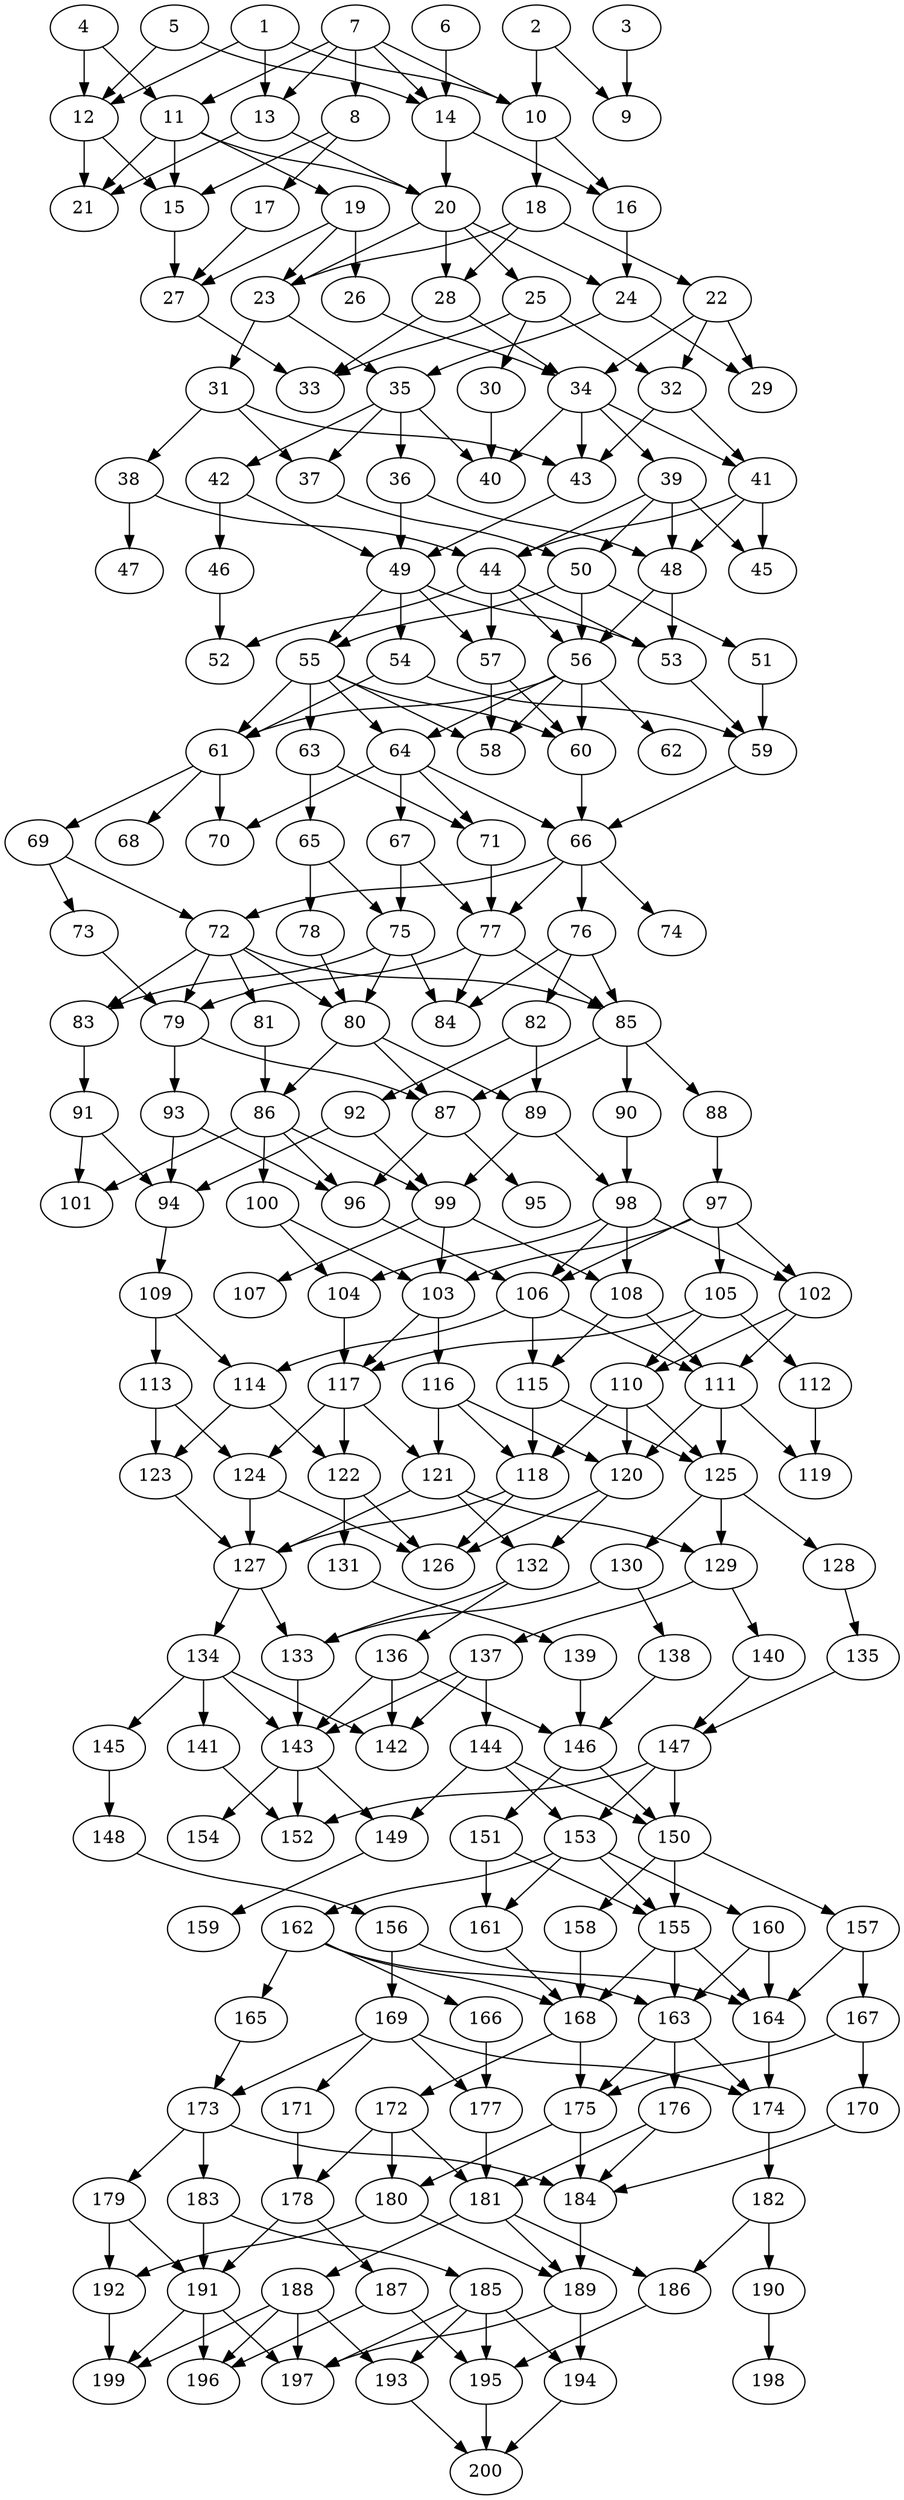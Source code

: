 // DAG automatically generated by daggen at Wed Apr 12 12:23:31 2017
// ./daggen --dot -n 200 --jump=1 --fat=0.4 --regularity=0.4 --density=0.4 
digraph G {
  1 [size="8589934592", alpha="0.01"]
  1 -> 10 [size ="33554432"]
  1 -> 12 [size ="33554432"]
  1 -> 13 [size ="33554432"]
  2 [size="399313601519", alpha="0.11"]
  2 -> 9 [size ="301989888"]
  2 -> 10 [size ="301989888"]
  3 [size="573611845353", alpha="0.19"]
  3 -> 9 [size ="411041792"]
  4 [size="66062776692", alpha="0.20"]
  4 -> 11 [size ="134217728"]
  4 -> 12 [size ="134217728"]
  5 [size="28991029248", alpha="0.18"]
  5 -> 12 [size ="75497472"]
  5 -> 14 [size ="75497472"]
  6 [size="8589934592", alpha="0.05"]
  6 -> 14 [size ="33554432"]
  7 [size="1073741824000", alpha="0.03"]
  7 -> 8 [size ="838860800"]
  7 -> 10 [size ="838860800"]
  7 -> 11 [size ="838860800"]
  7 -> 13 [size ="838860800"]
  7 -> 14 [size ="838860800"]
  8 [size="7557685156", alpha="0.13"]
  8 -> 15 [size ="411041792"]
  8 -> 17 [size ="411041792"]
  9 [size="2685576818", alpha="0.14"]
  10 [size="8589934592", alpha="0.13"]
  10 -> 16 [size ="33554432"]
  10 -> 18 [size ="33554432"]
  11 [size="380441030", alpha="0.05"]
  11 -> 15 [size ="33554432"]
  11 -> 19 [size ="33554432"]
  11 -> 20 [size ="33554432"]
  11 -> 21 [size ="33554432"]
  12 [size="159671044956", alpha="0.09"]
  12 -> 15 [size ="134217728"]
  12 -> 21 [size ="134217728"]
  13 [size="752399062792", alpha="0.14"]
  13 -> 20 [size ="536870912"]
  13 -> 21 [size ="536870912"]
  14 [size="755295543", alpha="0.19"]
  14 -> 16 [size ="33554432"]
  14 -> 20 [size ="33554432"]
  15 [size="3278483509", alpha="0.19"]
  15 -> 27 [size ="209715200"]
  16 [size="6547280594", alpha="0.11"]
  16 -> 24 [size ="134217728"]
  17 [size="1073741824000", alpha="0.19"]
  17 -> 27 [size ="838860800"]
  18 [size="277032415735", alpha="0.10"]
  18 -> 22 [size ="301989888"]
  18 -> 23 [size ="301989888"]
  18 -> 28 [size ="301989888"]
  19 [size="368293445632", alpha="0.17"]
  19 -> 23 [size ="411041792"]
  19 -> 26 [size ="411041792"]
  19 -> 27 [size ="411041792"]
  20 [size="1073741824000", alpha="0.13"]
  20 -> 23 [size ="838860800"]
  20 -> 24 [size ="838860800"]
  20 -> 25 [size ="838860800"]
  20 -> 28 [size ="838860800"]
  21 [size="28721458237", alpha="0.17"]
  22 [size="782757789696", alpha="0.04"]
  22 -> 29 [size ="679477248"]
  22 -> 32 [size ="679477248"]
  22 -> 34 [size ="679477248"]
  23 [size="231928233984", alpha="0.16"]
  23 -> 31 [size ="301989888"]
  23 -> 35 [size ="301989888"]
  24 [size="521362753420", alpha="0.12"]
  24 -> 29 [size ="411041792"]
  24 -> 35 [size ="411041792"]
  25 [size="1365780644", alpha="0.10"]
  25 -> 30 [size ="33554432"]
  25 -> 32 [size ="33554432"]
  25 -> 33 [size ="33554432"]
  26 [size="588601885", alpha="0.13"]
  26 -> 34 [size ="33554432"]
  27 [size="134217728000", alpha="0.07"]
  27 -> 33 [size ="209715200"]
  28 [size="28380485438", alpha="0.11"]
  28 -> 33 [size ="536870912"]
  28 -> 34 [size ="536870912"]
  29 [size="134217728000", alpha="0.06"]
  30 [size="549755813888", alpha="0.03"]
  30 -> 40 [size ="536870912"]
  31 [size="28991029248", alpha="0.17"]
  31 -> 37 [size ="75497472"]
  31 -> 38 [size ="75497472"]
  31 -> 43 [size ="75497472"]
  32 [size="4545129719", alpha="0.08"]
  32 -> 41 [size ="209715200"]
  32 -> 43 [size ="209715200"]
  33 [size="782757789696", alpha="0.18"]
  34 [size="98685295423", alpha="0.11"]
  34 -> 39 [size ="75497472"]
  34 -> 40 [size ="75497472"]
  34 -> 41 [size ="75497472"]
  34 -> 43 [size ="75497472"]
  35 [size="5354443370", alpha="0.07"]
  35 -> 36 [size ="411041792"]
  35 -> 37 [size ="411041792"]
  35 -> 40 [size ="411041792"]
  35 -> 42 [size ="411041792"]
  36 [size="49421202869", alpha="0.06"]
  36 -> 48 [size ="838860800"]
  36 -> 49 [size ="838860800"]
  37 [size="86453885388", alpha="0.19"]
  37 -> 50 [size ="134217728"]
  38 [size="368293445632", alpha="0.15"]
  38 -> 44 [size ="411041792"]
  38 -> 47 [size ="411041792"]
  39 [size="4376606924", alpha="0.03"]
  39 -> 44 [size ="536870912"]
  39 -> 45 [size ="536870912"]
  39 -> 48 [size ="536870912"]
  39 -> 50 [size ="536870912"]
  40 [size="68719476736", alpha="0.02"]
  41 [size="8589934592", alpha="0.03"]
  41 -> 44 [size ="33554432"]
  41 -> 45 [size ="33554432"]
  41 -> 48 [size ="33554432"]
  42 [size="5393984856", alpha="0.18"]
  42 -> 46 [size ="134217728"]
  42 -> 49 [size ="134217728"]
  43 [size="16985579116", alpha="0.11"]
  43 -> 49 [size ="411041792"]
  44 [size="231928233984", alpha="0.15"]
  44 -> 52 [size ="301989888"]
  44 -> 53 [size ="301989888"]
  44 -> 56 [size ="301989888"]
  44 -> 57 [size ="301989888"]
  45 [size="251293637793", alpha="0.01"]
  46 [size="403311894735", alpha="0.05"]
  46 -> 52 [size ="301989888"]
  47 [size="782757789696", alpha="0.01"]
  48 [size="231928233984", alpha="0.09"]
  48 -> 53 [size ="301989888"]
  48 -> 56 [size ="301989888"]
  49 [size="77345487993", alpha="0.13"]
  49 -> 53 [size ="209715200"]
  49 -> 54 [size ="209715200"]
  49 -> 55 [size ="209715200"]
  49 -> 57 [size ="209715200"]
  50 [size="342592895112", alpha="0.07"]
  50 -> 51 [size ="536870912"]
  50 -> 55 [size ="536870912"]
  50 -> 56 [size ="536870912"]
  51 [size="44151716794", alpha="0.08"]
  51 -> 59 [size ="838860800"]
  52 [size="43284454747", alpha="0.09"]
  53 [size="185575015356", alpha="0.15"]
  53 -> 59 [size ="134217728"]
  54 [size="14430559196", alpha="0.10"]
  54 -> 59 [size ="536870912"]
  54 -> 61 [size ="536870912"]
  55 [size="549755813888", alpha="0.05"]
  55 -> 58 [size ="536870912"]
  55 -> 60 [size ="536870912"]
  55 -> 61 [size ="536870912"]
  55 -> 63 [size ="536870912"]
  55 -> 64 [size ="536870912"]
  56 [size="9679846101", alpha="0.15"]
  56 -> 58 [size ="209715200"]
  56 -> 60 [size ="209715200"]
  56 -> 61 [size ="209715200"]
  56 -> 62 [size ="209715200"]
  56 -> 64 [size ="209715200"]
  57 [size="782757789696", alpha="0.10"]
  57 -> 58 [size ="679477248"]
  57 -> 60 [size ="679477248"]
  58 [size="25392739751", alpha="0.10"]
  59 [size="549755813888", alpha="0.14"]
  59 -> 66 [size ="536870912"]
  60 [size="4470622805", alpha="0.16"]
  60 -> 66 [size ="411041792"]
  61 [size="36093974094", alpha="0.13"]
  61 -> 68 [size ="838860800"]
  61 -> 69 [size ="838860800"]
  61 -> 70 [size ="838860800"]
  62 [size="1073741824000", alpha="0.15"]
  63 [size="1027168595990", alpha="0.07"]
  63 -> 65 [size ="838860800"]
  63 -> 71 [size ="838860800"]
  64 [size="9527058402", alpha="0.03"]
  64 -> 66 [size ="209715200"]
  64 -> 67 [size ="209715200"]
  64 -> 70 [size ="209715200"]
  64 -> 71 [size ="209715200"]
  65 [size="802809058928", alpha="0.11"]
  65 -> 75 [size ="838860800"]
  65 -> 78 [size ="838860800"]
  66 [size="231928233984", alpha="0.04"]
  66 -> 72 [size ="301989888"]
  66 -> 74 [size ="301989888"]
  66 -> 76 [size ="301989888"]
  66 -> 77 [size ="301989888"]
  67 [size="196609797828", alpha="0.18"]
  67 -> 75 [size ="134217728"]
  67 -> 77 [size ="134217728"]
  68 [size="1073741824000", alpha="0.19"]
  69 [size="549755813888", alpha="0.13"]
  69 -> 72 [size ="536870912"]
  69 -> 73 [size ="536870912"]
  70 [size="782757789696", alpha="0.16"]
  71 [size="5672781222", alpha="0.15"]
  71 -> 77 [size ="209715200"]
  72 [size="752732882", alpha="0.20"]
  72 -> 79 [size ="33554432"]
  72 -> 80 [size ="33554432"]
  72 -> 81 [size ="33554432"]
  72 -> 83 [size ="33554432"]
  72 -> 85 [size ="33554432"]
  73 [size="21161390884", alpha="0.04"]
  73 -> 79 [size ="536870912"]
  74 [size="31350929904", alpha="0.09"]
  75 [size="368293445632", alpha="0.11"]
  75 -> 80 [size ="411041792"]
  75 -> 83 [size ="411041792"]
  75 -> 84 [size ="411041792"]
  76 [size="42496616712", alpha="0.01"]
  76 -> 82 [size ="209715200"]
  76 -> 84 [size ="209715200"]
  76 -> 85 [size ="209715200"]
  77 [size="1526130716", alpha="0.01"]
  77 -> 79 [size ="134217728"]
  77 -> 84 [size ="134217728"]
  77 -> 85 [size ="134217728"]
  78 [size="549755813888", alpha="0.02"]
  78 -> 80 [size ="536870912"]
  79 [size="134217728000", alpha="0.08"]
  79 -> 87 [size ="209715200"]
  79 -> 93 [size ="209715200"]
  80 [size="68719476736", alpha="0.00"]
  80 -> 86 [size ="134217728"]
  80 -> 87 [size ="134217728"]
  80 -> 89 [size ="134217728"]
  81 [size="8183349770", alpha="0.08"]
  81 -> 86 [size ="134217728"]
  82 [size="18539182952", alpha="0.02"]
  82 -> 89 [size ="411041792"]
  82 -> 92 [size ="411041792"]
  83 [size="529391505", alpha="0.08"]
  83 -> 91 [size ="33554432"]
  84 [size="28991029248", alpha="0.08"]
  85 [size="68719476736", alpha="0.20"]
  85 -> 87 [size ="134217728"]
  85 -> 88 [size ="134217728"]
  85 -> 90 [size ="134217728"]
  86 [size="1721663024", alpha="0.13"]
  86 -> 96 [size ="75497472"]
  86 -> 99 [size ="75497472"]
  86 -> 100 [size ="75497472"]
  86 -> 101 [size ="75497472"]
  87 [size="197159974980", alpha="0.11"]
  87 -> 95 [size ="134217728"]
  87 -> 96 [size ="134217728"]
  88 [size="549755813888", alpha="0.20"]
  88 -> 97 [size ="536870912"]
  89 [size="134217728000", alpha="0.19"]
  89 -> 98 [size ="209715200"]
  89 -> 99 [size ="209715200"]
  90 [size="3939753575", alpha="0.09"]
  90 -> 98 [size ="209715200"]
  91 [size="160299534468", alpha="0.09"]
  91 -> 94 [size ="134217728"]
  91 -> 101 [size ="134217728"]
  92 [size="21525885462", alpha="0.03"]
  92 -> 94 [size ="838860800"]
  92 -> 99 [size ="838860800"]
  93 [size="178823291115", alpha="0.14"]
  93 -> 94 [size ="301989888"]
  93 -> 96 [size ="301989888"]
  94 [size="175064134148", alpha="0.16"]
  94 -> 109 [size ="301989888"]
  95 [size="28991029248", alpha="0.18"]
  96 [size="782757789696", alpha="0.03"]
  96 -> 106 [size ="679477248"]
  97 [size="233426246909", alpha="0.02"]
  97 -> 102 [size ="411041792"]
  97 -> 103 [size ="411041792"]
  97 -> 105 [size ="411041792"]
  97 -> 106 [size ="411041792"]
  98 [size="129320973170", alpha="0.16"]
  98 -> 102 [size ="301989888"]
  98 -> 104 [size ="301989888"]
  98 -> 106 [size ="301989888"]
  98 -> 108 [size ="301989888"]
  99 [size="24732193419", alpha="0.17"]
  99 -> 103 [size ="838860800"]
  99 -> 107 [size ="838860800"]
  99 -> 108 [size ="838860800"]
  100 [size="7487091868", alpha="0.03"]
  100 -> 103 [size ="536870912"]
  100 -> 104 [size ="536870912"]
  101 [size="88969525647", alpha="0.19"]
  102 [size="134217728000", alpha="0.13"]
  102 -> 110 [size ="209715200"]
  102 -> 111 [size ="209715200"]
  103 [size="231928233984", alpha="0.07"]
  103 -> 116 [size ="301989888"]
  103 -> 117 [size ="301989888"]
  104 [size="1073741824000", alpha="0.12"]
  104 -> 117 [size ="838860800"]
  105 [size="22450555558", alpha="0.03"]
  105 -> 110 [size ="536870912"]
  105 -> 112 [size ="536870912"]
  105 -> 117 [size ="536870912"]
  106 [size="549755813888", alpha="0.13"]
  106 -> 111 [size ="536870912"]
  106 -> 114 [size ="536870912"]
  106 -> 115 [size ="536870912"]
  107 [size="179536179786", alpha="0.06"]
  108 [size="117696418920", alpha="0.13"]
  108 -> 111 [size ="134217728"]
  108 -> 115 [size ="134217728"]
  109 [size="14560639776", alpha="0.02"]
  109 -> 113 [size ="536870912"]
  109 -> 114 [size ="536870912"]
  110 [size="7647983534", alpha="0.02"]
  110 -> 118 [size ="301989888"]
  110 -> 120 [size ="301989888"]
  110 -> 125 [size ="301989888"]
  111 [size="131756703127", alpha="0.06"]
  111 -> 119 [size ="209715200"]
  111 -> 120 [size ="209715200"]
  111 -> 125 [size ="209715200"]
  112 [size="838650731568", alpha="0.09"]
  112 -> 119 [size ="536870912"]
  113 [size="231928233984", alpha="0.06"]
  113 -> 123 [size ="301989888"]
  113 -> 124 [size ="301989888"]
  114 [size="621503820892", alpha="0.08"]
  114 -> 122 [size ="679477248"]
  114 -> 123 [size ="679477248"]
  115 [size="14248653437", alpha="0.18"]
  115 -> 118 [size ="411041792"]
  115 -> 125 [size ="411041792"]
  116 [size="1073741824000", alpha="0.13"]
  116 -> 118 [size ="838860800"]
  116 -> 120 [size ="838860800"]
  116 -> 121 [size ="838860800"]
  117 [size="4686170645", alpha="0.01"]
  117 -> 121 [size ="301989888"]
  117 -> 122 [size ="301989888"]
  117 -> 124 [size ="301989888"]
  118 [size="134217728000", alpha="0.16"]
  118 -> 126 [size ="209715200"]
  118 -> 127 [size ="209715200"]
  119 [size="782757789696", alpha="0.12"]
  120 [size="84885412710", alpha="0.01"]
  120 -> 126 [size ="301989888"]
  120 -> 132 [size ="301989888"]
  121 [size="429699193183", alpha="0.09"]
  121 -> 127 [size ="411041792"]
  121 -> 129 [size ="411041792"]
  121 -> 132 [size ="411041792"]
  122 [size="18198661063", alpha="0.14"]
  122 -> 126 [size ="33554432"]
  122 -> 131 [size ="33554432"]
  123 [size="549755813888", alpha="0.15"]
  123 -> 127 [size ="536870912"]
  124 [size="242014172504", alpha="0.05"]
  124 -> 126 [size ="536870912"]
  124 -> 127 [size ="536870912"]
  125 [size="2473535163", alpha="0.15"]
  125 -> 128 [size ="134217728"]
  125 -> 129 [size ="134217728"]
  125 -> 130 [size ="134217728"]
  126 [size="471079984024", alpha="0.11"]
  127 [size="35104464054", alpha="0.10"]
  127 -> 133 [size ="33554432"]
  127 -> 134 [size ="33554432"]
  128 [size="549755813888", alpha="0.08"]
  128 -> 135 [size ="536870912"]
  129 [size="549755813888", alpha="0.16"]
  129 -> 137 [size ="536870912"]
  129 -> 140 [size ="536870912"]
  130 [size="3775175817", alpha="0.19"]
  130 -> 133 [size ="75497472"]
  130 -> 138 [size ="75497472"]
  131 [size="68719476736", alpha="0.02"]
  131 -> 139 [size ="134217728"]
  132 [size="68719476736", alpha="0.12"]
  132 -> 133 [size ="134217728"]
  132 -> 136 [size ="134217728"]
  133 [size="68719476736", alpha="0.00"]
  133 -> 143 [size ="134217728"]
  134 [size="4370741391", alpha="0.03"]
  134 -> 141 [size ="75497472"]
  134 -> 142 [size ="75497472"]
  134 -> 143 [size ="75497472"]
  134 -> 145 [size ="75497472"]
  135 [size="19544033116", alpha="0.07"]
  135 -> 147 [size ="411041792"]
  136 [size="782757789696", alpha="0.12"]
  136 -> 142 [size ="679477248"]
  136 -> 143 [size ="679477248"]
  136 -> 146 [size ="679477248"]
  137 [size="32957174352", alpha="0.05"]
  137 -> 142 [size ="33554432"]
  137 -> 143 [size ="33554432"]
  137 -> 144 [size ="33554432"]
  138 [size="12326277574", alpha="0.15"]
  138 -> 146 [size ="209715200"]
  139 [size="43728942686", alpha="0.06"]
  139 -> 146 [size ="33554432"]
  140 [size="8589934592", alpha="0.07"]
  140 -> 147 [size ="33554432"]
  141 [size="351412261111", alpha="0.19"]
  141 -> 152 [size ="679477248"]
  142 [size="44802263993", alpha="0.14"]
  143 [size="21482023193", alpha="0.10"]
  143 -> 149 [size ="411041792"]
  143 -> 152 [size ="411041792"]
  143 -> 154 [size ="411041792"]
  144 [size="8589934592", alpha="0.02"]
  144 -> 149 [size ="33554432"]
  144 -> 150 [size ="33554432"]
  144 -> 153 [size ="33554432"]
  145 [size="277102430767", alpha="0.18"]
  145 -> 148 [size ="301989888"]
  146 [size="8515124288", alpha="0.09"]
  146 -> 150 [size ="209715200"]
  146 -> 151 [size ="209715200"]
  147 [size="231928233984", alpha="0.11"]
  147 -> 150 [size ="301989888"]
  147 -> 152 [size ="301989888"]
  147 -> 153 [size ="301989888"]
  148 [size="448343386845", alpha="0.08"]
  148 -> 156 [size ="411041792"]
  149 [size="782757789696", alpha="0.18"]
  149 -> 159 [size ="679477248"]
  150 [size="2724354000", alpha="0.17"]
  150 -> 155 [size ="75497472"]
  150 -> 157 [size ="75497472"]
  150 -> 158 [size ="75497472"]
  151 [size="6155572868", alpha="0.06"]
  151 -> 155 [size ="134217728"]
  151 -> 161 [size ="134217728"]
  152 [size="10093299476", alpha="0.20"]
  153 [size="43343845153", alpha="0.08"]
  153 -> 155 [size ="838860800"]
  153 -> 160 [size ="838860800"]
  153 -> 161 [size ="838860800"]
  153 -> 162 [size ="838860800"]
  154 [size="188013193897", alpha="0.17"]
  155 [size="32444043762", alpha="0.11"]
  155 -> 163 [size ="838860800"]
  155 -> 164 [size ="838860800"]
  155 -> 168 [size ="838860800"]
  156 [size="41233353707", alpha="0.20"]
  156 -> 164 [size ="75497472"]
  156 -> 169 [size ="75497472"]
  157 [size="205169027879", alpha="0.14"]
  157 -> 164 [size ="301989888"]
  157 -> 167 [size ="301989888"]
  158 [size="25780635926", alpha="0.03"]
  158 -> 168 [size ="679477248"]
  159 [size="103468454841", alpha="0.14"]
  160 [size="134217728000", alpha="0.07"]
  160 -> 163 [size ="209715200"]
  160 -> 164 [size ="209715200"]
  161 [size="368293445632", alpha="0.20"]
  161 -> 168 [size ="411041792"]
  162 [size="1242802244", alpha="0.01"]
  162 -> 163 [size ="33554432"]
  162 -> 165 [size ="33554432"]
  162 -> 166 [size ="33554432"]
  162 -> 168 [size ="33554432"]
  163 [size="15808785768", alpha="0.05"]
  163 -> 174 [size ="33554432"]
  163 -> 175 [size ="33554432"]
  163 -> 176 [size ="33554432"]
  164 [size="231928233984", alpha="0.01"]
  164 -> 174 [size ="301989888"]
  165 [size="10649629434", alpha="0.14"]
  165 -> 173 [size ="679477248"]
  166 [size="549755813888", alpha="0.18"]
  166 -> 177 [size ="536870912"]
  167 [size="68719476736", alpha="0.12"]
  167 -> 170 [size ="134217728"]
  167 -> 175 [size ="134217728"]
  168 [size="1932466275", alpha="0.15"]
  168 -> 172 [size ="75497472"]
  168 -> 175 [size ="75497472"]
  169 [size="999226346138", alpha="0.00"]
  169 -> 171 [size ="838860800"]
  169 -> 173 [size ="838860800"]
  169 -> 174 [size ="838860800"]
  169 -> 177 [size ="838860800"]
  170 [size="70378826208", alpha="0.05"]
  170 -> 184 [size ="75497472"]
  171 [size="782757789696", alpha="0.07"]
  171 -> 178 [size ="679477248"]
  172 [size="3539709687", alpha="0.01"]
  172 -> 178 [size ="75497472"]
  172 -> 180 [size ="75497472"]
  172 -> 181 [size ="75497472"]
  173 [size="11317131903", alpha="0.10"]
  173 -> 179 [size ="679477248"]
  173 -> 183 [size ="679477248"]
  173 -> 184 [size ="679477248"]
  174 [size="12306623177", alpha="0.15"]
  174 -> 182 [size ="301989888"]
  175 [size="1132246937500", alpha="0.20"]
  175 -> 180 [size ="679477248"]
  175 -> 184 [size ="679477248"]
  176 [size="82448225268", alpha="0.04"]
  176 -> 181 [size ="134217728"]
  176 -> 184 [size ="134217728"]
  177 [size="1073741824000", alpha="0.03"]
  177 -> 181 [size ="838860800"]
  178 [size="17907819108", alpha="0.17"]
  178 -> 187 [size ="33554432"]
  178 -> 191 [size ="33554432"]
  179 [size="1073741824000", alpha="0.02"]
  179 -> 191 [size ="838860800"]
  179 -> 192 [size ="838860800"]
  180 [size="300875434656", alpha="0.08"]
  180 -> 189 [size ="301989888"]
  180 -> 192 [size ="301989888"]
  181 [size="789864648404", alpha="0.04"]
  181 -> 186 [size ="536870912"]
  181 -> 188 [size ="536870912"]
  181 -> 189 [size ="536870912"]
  182 [size="6991859938", alpha="0.06"]
  182 -> 186 [size ="301989888"]
  182 -> 190 [size ="301989888"]
  183 [size="83981135388", alpha="0.11"]
  183 -> 185 [size ="134217728"]
  183 -> 191 [size ="134217728"]
  184 [size="3900732067", alpha="0.12"]
  184 -> 189 [size ="411041792"]
  185 [size="61451035390", alpha="0.10"]
  185 -> 193 [size ="301989888"]
  185 -> 194 [size ="301989888"]
  185 -> 195 [size ="301989888"]
  185 -> 197 [size ="301989888"]
  186 [size="50009841360", alpha="0.04"]
  186 -> 195 [size ="134217728"]
  187 [size="32688738125", alpha="0.11"]
  187 -> 195 [size ="838860800"]
  187 -> 196 [size ="838860800"]
  188 [size="28991029248", alpha="0.17"]
  188 -> 193 [size ="75497472"]
  188 -> 196 [size ="75497472"]
  188 -> 197 [size ="75497472"]
  188 -> 199 [size ="75497472"]
  189 [size="171499459428", alpha="0.15"]
  189 -> 194 [size ="134217728"]
  189 -> 197 [size ="134217728"]
  190 [size="8589934592", alpha="0.07"]
  190 -> 198 [size ="33554432"]
  191 [size="3826794710", alpha="0.19"]
  191 -> 196 [size ="134217728"]
  191 -> 197 [size ="134217728"]
  191 -> 199 [size ="134217728"]
  192 [size="234106626664", alpha="0.18"]
  192 -> 199 [size ="209715200"]
  193 [size="362989293680", alpha="0.19"]
  193 -> 200 [size ="536870912"]
  194 [size="231928233984", alpha="0.09"]
  194 -> 200 [size ="301989888"]
  195 [size="68719476736", alpha="0.09"]
  195 -> 200 [size ="134217728"]
  196 [size="49470284572", alpha="0.04"]
  197 [size="549755813888", alpha="0.16"]
  198 [size="33303701112", alpha="0.13"]
  199 [size="134217728000", alpha="0.16"]
  200 [size="10037697366", alpha="0.07"]
}
